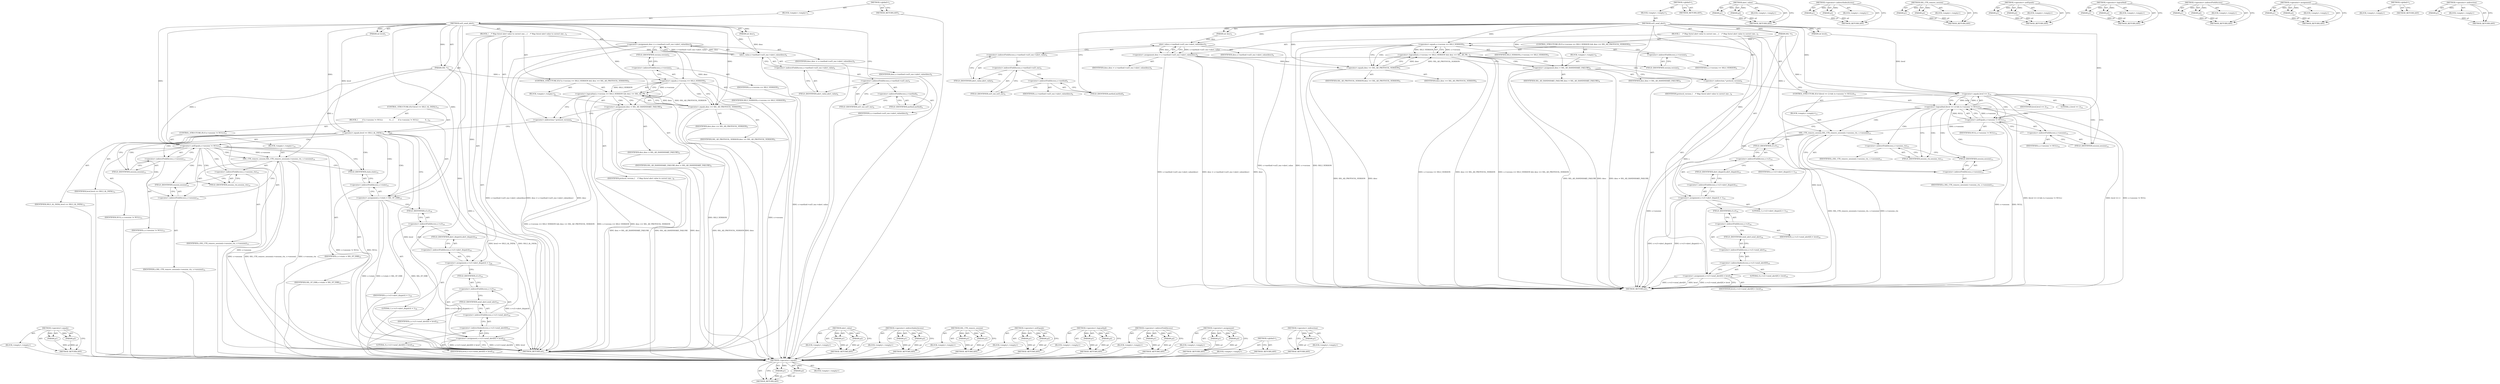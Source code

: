 digraph "&lt;operator&gt;.indirection" {
vulnerable_113 [label=<(METHOD,&lt;operator&gt;.equals)>];
vulnerable_114 [label=<(PARAM,p1)>];
vulnerable_115 [label=<(PARAM,p2)>];
vulnerable_116 [label=<(BLOCK,&lt;empty&gt;,&lt;empty&gt;)>];
vulnerable_117 [label=<(METHOD_RETURN,ANY)>];
vulnerable_6 [label=<(METHOD,&lt;global&gt;)<SUB>1</SUB>>];
vulnerable_7 [label=<(BLOCK,&lt;empty&gt;,&lt;empty&gt;)<SUB>1</SUB>>];
vulnerable_8 [label=<(METHOD,ssl3_send_alert)<SUB>1</SUB>>];
vulnerable_9 [label=<(PARAM,SSL *s)<SUB>1</SUB>>];
vulnerable_10 [label=<(PARAM,int level)<SUB>1</SUB>>];
vulnerable_11 [label=<(PARAM,int desc)<SUB>1</SUB>>];
vulnerable_12 [label=<(BLOCK,{
    /* Map tls/ssl alert value to correct one...,{
    /* Map tls/ssl alert value to correct one...)<SUB>2</SUB>>];
vulnerable_13 [label=<(&lt;operator&gt;.assignment,desc = s-&gt;method-&gt;ssl3_enc-&gt;alert_value(desc))<SUB>4</SUB>>];
vulnerable_14 [label=<(IDENTIFIER,desc,desc = s-&gt;method-&gt;ssl3_enc-&gt;alert_value(desc))<SUB>4</SUB>>];
vulnerable_15 [label=<(alert_value,s-&gt;method-&gt;ssl3_enc-&gt;alert_value(desc))<SUB>4</SUB>>];
vulnerable_16 [label=<(&lt;operator&gt;.indirectFieldAccess,s-&gt;method-&gt;ssl3_enc-&gt;alert_value)<SUB>4</SUB>>];
vulnerable_17 [label=<(&lt;operator&gt;.indirectFieldAccess,s-&gt;method-&gt;ssl3_enc)<SUB>4</SUB>>];
vulnerable_18 [label=<(&lt;operator&gt;.indirectFieldAccess,s-&gt;method)<SUB>4</SUB>>];
vulnerable_19 [label=<(IDENTIFIER,s,s-&gt;method-&gt;ssl3_enc-&gt;alert_value(desc))<SUB>4</SUB>>];
vulnerable_20 [label=<(FIELD_IDENTIFIER,method,method)<SUB>4</SUB>>];
vulnerable_21 [label=<(FIELD_IDENTIFIER,ssl3_enc,ssl3_enc)<SUB>4</SUB>>];
vulnerable_22 [label=<(FIELD_IDENTIFIER,alert_value,alert_value)<SUB>4</SUB>>];
vulnerable_23 [label=<(IDENTIFIER,desc,s-&gt;method-&gt;ssl3_enc-&gt;alert_value(desc))<SUB>4</SUB>>];
vulnerable_24 [label=<(CONTROL_STRUCTURE,IF,if (s-&gt;version == SSL3_VERSION &amp;&amp; desc == SSL_AD_PROTOCOL_VERSION))<SUB>5</SUB>>];
vulnerable_25 [label=<(&lt;operator&gt;.logicalAnd,s-&gt;version == SSL3_VERSION &amp;&amp; desc == SSL_AD_PR...)<SUB>5</SUB>>];
vulnerable_26 [label=<(&lt;operator&gt;.equals,s-&gt;version == SSL3_VERSION)<SUB>5</SUB>>];
vulnerable_27 [label=<(&lt;operator&gt;.indirectFieldAccess,s-&gt;version)<SUB>5</SUB>>];
vulnerable_28 [label=<(IDENTIFIER,s,s-&gt;version == SSL3_VERSION)<SUB>5</SUB>>];
vulnerable_29 [label=<(FIELD_IDENTIFIER,version,version)<SUB>5</SUB>>];
vulnerable_30 [label=<(IDENTIFIER,SSL3_VERSION,s-&gt;version == SSL3_VERSION)<SUB>5</SUB>>];
vulnerable_31 [label=<(&lt;operator&gt;.equals,desc == SSL_AD_PROTOCOL_VERSION)<SUB>5</SUB>>];
vulnerable_32 [label=<(IDENTIFIER,desc,desc == SSL_AD_PROTOCOL_VERSION)<SUB>5</SUB>>];
vulnerable_33 [label=<(IDENTIFIER,SSL_AD_PROTOCOL_VERSION,desc == SSL_AD_PROTOCOL_VERSION)<SUB>5</SUB>>];
vulnerable_34 [label=<(BLOCK,&lt;empty&gt;,&lt;empty&gt;)<SUB>6</SUB>>];
vulnerable_35 [label=<(&lt;operator&gt;.assignment,desc = SSL_AD_HANDSHAKE_FAILURE)<SUB>6</SUB>>];
vulnerable_36 [label=<(IDENTIFIER,desc,desc = SSL_AD_HANDSHAKE_FAILURE)<SUB>6</SUB>>];
vulnerable_37 [label=<(IDENTIFIER,SSL_AD_HANDSHAKE_FAILURE,desc = SSL_AD_HANDSHAKE_FAILURE)<SUB>6</SUB>>];
vulnerable_38 [label=<(&lt;operator&gt;.indirection,* protocol_version)<SUB>8</SUB>>];
vulnerable_39 [label=<(IDENTIFIER,protocol_version,{
    /* Map tls/ssl alert value to correct one...)<SUB>8</SUB>>];
vulnerable_40 [label=<(CONTROL_STRUCTURE,IF,if ((level == 2) &amp;&amp; (s-&gt;session != NULL)))<SUB>12</SUB>>];
vulnerable_41 [label=<(&lt;operator&gt;.logicalAnd,(level == 2) &amp;&amp; (s-&gt;session != NULL))<SUB>12</SUB>>];
vulnerable_42 [label=<(&lt;operator&gt;.equals,level == 2)<SUB>12</SUB>>];
vulnerable_43 [label=<(IDENTIFIER,level,level == 2)<SUB>12</SUB>>];
vulnerable_44 [label=<(LITERAL,2,level == 2)<SUB>12</SUB>>];
vulnerable_45 [label=<(&lt;operator&gt;.notEquals,s-&gt;session != NULL)<SUB>12</SUB>>];
vulnerable_46 [label=<(&lt;operator&gt;.indirectFieldAccess,s-&gt;session)<SUB>12</SUB>>];
vulnerable_47 [label=<(IDENTIFIER,s,s-&gt;session != NULL)<SUB>12</SUB>>];
vulnerable_48 [label=<(FIELD_IDENTIFIER,session,session)<SUB>12</SUB>>];
vulnerable_49 [label=<(IDENTIFIER,NULL,s-&gt;session != NULL)<SUB>12</SUB>>];
vulnerable_50 [label=<(BLOCK,&lt;empty&gt;,&lt;empty&gt;)<SUB>13</SUB>>];
vulnerable_51 [label=<(SSL_CTX_remove_session,SSL_CTX_remove_session(s-&gt;session_ctx, s-&gt;session))<SUB>13</SUB>>];
vulnerable_52 [label=<(&lt;operator&gt;.indirectFieldAccess,s-&gt;session_ctx)<SUB>13</SUB>>];
vulnerable_53 [label=<(IDENTIFIER,s,SSL_CTX_remove_session(s-&gt;session_ctx, s-&gt;session))<SUB>13</SUB>>];
vulnerable_54 [label=<(FIELD_IDENTIFIER,session_ctx,session_ctx)<SUB>13</SUB>>];
vulnerable_55 [label=<(&lt;operator&gt;.indirectFieldAccess,s-&gt;session)<SUB>13</SUB>>];
vulnerable_56 [label=<(IDENTIFIER,s,SSL_CTX_remove_session(s-&gt;session_ctx, s-&gt;session))<SUB>13</SUB>>];
vulnerable_57 [label=<(FIELD_IDENTIFIER,session,session)<SUB>13</SUB>>];
vulnerable_58 [label=<(&lt;operator&gt;.assignment,s-&gt;s3-&gt;alert_dispatch = 1)<SUB>15</SUB>>];
vulnerable_59 [label=<(&lt;operator&gt;.indirectFieldAccess,s-&gt;s3-&gt;alert_dispatch)<SUB>15</SUB>>];
vulnerable_60 [label=<(&lt;operator&gt;.indirectFieldAccess,s-&gt;s3)<SUB>15</SUB>>];
vulnerable_61 [label=<(IDENTIFIER,s,s-&gt;s3-&gt;alert_dispatch = 1)<SUB>15</SUB>>];
vulnerable_62 [label=<(FIELD_IDENTIFIER,s3,s3)<SUB>15</SUB>>];
vulnerable_63 [label=<(FIELD_IDENTIFIER,alert_dispatch,alert_dispatch)<SUB>15</SUB>>];
vulnerable_64 [label=<(LITERAL,1,s-&gt;s3-&gt;alert_dispatch = 1)<SUB>15</SUB>>];
vulnerable_65 [label=<(&lt;operator&gt;.assignment,s-&gt;s3-&gt;send_alert[0] = level)<SUB>16</SUB>>];
vulnerable_66 [label=<(&lt;operator&gt;.indirectIndexAccess,s-&gt;s3-&gt;send_alert[0])<SUB>16</SUB>>];
vulnerable_67 [label=<(&lt;operator&gt;.indirectFieldAccess,s-&gt;s3-&gt;send_alert)<SUB>16</SUB>>];
vulnerable_68 [label=<(&lt;operator&gt;.indirectFieldAccess,s-&gt;s3)<SUB>16</SUB>>];
vulnerable_69 [label=<(IDENTIFIER,s,s-&gt;s3-&gt;send_alert[0] = level)<SUB>16</SUB>>];
vulnerable_70 [label=<(FIELD_IDENTIFIER,s3,s3)<SUB>16</SUB>>];
vulnerable_71 [label=<(FIELD_IDENTIFIER,send_alert,send_alert)<SUB>16</SUB>>];
vulnerable_72 [label=<(LITERAL,0,s-&gt;s3-&gt;send_alert[0] = level)<SUB>16</SUB>>];
vulnerable_73 [label=<(IDENTIFIER,level,s-&gt;s3-&gt;send_alert[0] = level)<SUB>16</SUB>>];
vulnerable_74 [label=<(METHOD_RETURN,int)<SUB>1</SUB>>];
vulnerable_76 [label=<(METHOD_RETURN,ANY)<SUB>1</SUB>>];
vulnerable_98 [label=<(METHOD,alert_value)>];
vulnerable_99 [label=<(PARAM,p1)>];
vulnerable_100 [label=<(PARAM,p2)>];
vulnerable_101 [label=<(BLOCK,&lt;empty&gt;,&lt;empty&gt;)>];
vulnerable_102 [label=<(METHOD_RETURN,ANY)>];
vulnerable_132 [label=<(METHOD,&lt;operator&gt;.indirectIndexAccess)>];
vulnerable_133 [label=<(PARAM,p1)>];
vulnerable_134 [label=<(PARAM,p2)>];
vulnerable_135 [label=<(BLOCK,&lt;empty&gt;,&lt;empty&gt;)>];
vulnerable_136 [label=<(METHOD_RETURN,ANY)>];
vulnerable_127 [label=<(METHOD,SSL_CTX_remove_session)>];
vulnerable_128 [label=<(PARAM,p1)>];
vulnerable_129 [label=<(PARAM,p2)>];
vulnerable_130 [label=<(BLOCK,&lt;empty&gt;,&lt;empty&gt;)>];
vulnerable_131 [label=<(METHOD_RETURN,ANY)>];
vulnerable_122 [label=<(METHOD,&lt;operator&gt;.notEquals)>];
vulnerable_123 [label=<(PARAM,p1)>];
vulnerable_124 [label=<(PARAM,p2)>];
vulnerable_125 [label=<(BLOCK,&lt;empty&gt;,&lt;empty&gt;)>];
vulnerable_126 [label=<(METHOD_RETURN,ANY)>];
vulnerable_108 [label=<(METHOD,&lt;operator&gt;.logicalAnd)>];
vulnerable_109 [label=<(PARAM,p1)>];
vulnerable_110 [label=<(PARAM,p2)>];
vulnerable_111 [label=<(BLOCK,&lt;empty&gt;,&lt;empty&gt;)>];
vulnerable_112 [label=<(METHOD_RETURN,ANY)>];
vulnerable_103 [label=<(METHOD,&lt;operator&gt;.indirectFieldAccess)>];
vulnerable_104 [label=<(PARAM,p1)>];
vulnerable_105 [label=<(PARAM,p2)>];
vulnerable_106 [label=<(BLOCK,&lt;empty&gt;,&lt;empty&gt;)>];
vulnerable_107 [label=<(METHOD_RETURN,ANY)>];
vulnerable_93 [label=<(METHOD,&lt;operator&gt;.assignment)>];
vulnerable_94 [label=<(PARAM,p1)>];
vulnerable_95 [label=<(PARAM,p2)>];
vulnerable_96 [label=<(BLOCK,&lt;empty&gt;,&lt;empty&gt;)>];
vulnerable_97 [label=<(METHOD_RETURN,ANY)>];
vulnerable_87 [label=<(METHOD,&lt;global&gt;)<SUB>1</SUB>>];
vulnerable_88 [label=<(BLOCK,&lt;empty&gt;,&lt;empty&gt;)>];
vulnerable_89 [label=<(METHOD_RETURN,ANY)>];
vulnerable_118 [label=<(METHOD,&lt;operator&gt;.indirection)>];
vulnerable_119 [label=<(PARAM,p1)>];
vulnerable_120 [label=<(BLOCK,&lt;empty&gt;,&lt;empty&gt;)>];
vulnerable_121 [label=<(METHOD_RETURN,ANY)>];
fixed_119 [label=<(METHOD,&lt;operator&gt;.equals)>];
fixed_120 [label=<(PARAM,p1)>];
fixed_121 [label=<(PARAM,p2)>];
fixed_122 [label=<(BLOCK,&lt;empty&gt;,&lt;empty&gt;)>];
fixed_123 [label=<(METHOD_RETURN,ANY)>];
fixed_6 [label=<(METHOD,&lt;global&gt;)<SUB>1</SUB>>];
fixed_7 [label=<(BLOCK,&lt;empty&gt;,&lt;empty&gt;)<SUB>1</SUB>>];
fixed_8 [label=<(METHOD,ssl3_send_alert)<SUB>1</SUB>>];
fixed_9 [label=<(PARAM,SSL *s)<SUB>1</SUB>>];
fixed_10 [label=<(PARAM,int level)<SUB>1</SUB>>];
fixed_11 [label=<(PARAM,int desc)<SUB>1</SUB>>];
fixed_12 [label=<(BLOCK,{
    /* Map tls/ssl alert value to correct one...,{
    /* Map tls/ssl alert value to correct one...)<SUB>2</SUB>>];
fixed_13 [label=<(&lt;operator&gt;.assignment,desc = s-&gt;method-&gt;ssl3_enc-&gt;alert_value(desc))<SUB>4</SUB>>];
fixed_14 [label=<(IDENTIFIER,desc,desc = s-&gt;method-&gt;ssl3_enc-&gt;alert_value(desc))<SUB>4</SUB>>];
fixed_15 [label=<(alert_value,s-&gt;method-&gt;ssl3_enc-&gt;alert_value(desc))<SUB>4</SUB>>];
fixed_16 [label=<(&lt;operator&gt;.indirectFieldAccess,s-&gt;method-&gt;ssl3_enc-&gt;alert_value)<SUB>4</SUB>>];
fixed_17 [label=<(&lt;operator&gt;.indirectFieldAccess,s-&gt;method-&gt;ssl3_enc)<SUB>4</SUB>>];
fixed_18 [label=<(&lt;operator&gt;.indirectFieldAccess,s-&gt;method)<SUB>4</SUB>>];
fixed_19 [label=<(IDENTIFIER,s,s-&gt;method-&gt;ssl3_enc-&gt;alert_value(desc))<SUB>4</SUB>>];
fixed_20 [label=<(FIELD_IDENTIFIER,method,method)<SUB>4</SUB>>];
fixed_21 [label=<(FIELD_IDENTIFIER,ssl3_enc,ssl3_enc)<SUB>4</SUB>>];
fixed_22 [label=<(FIELD_IDENTIFIER,alert_value,alert_value)<SUB>4</SUB>>];
fixed_23 [label=<(IDENTIFIER,desc,s-&gt;method-&gt;ssl3_enc-&gt;alert_value(desc))<SUB>4</SUB>>];
fixed_24 [label=<(CONTROL_STRUCTURE,IF,if (s-&gt;version == SSL3_VERSION &amp;&amp; desc == SSL_AD_PROTOCOL_VERSION))<SUB>5</SUB>>];
fixed_25 [label=<(&lt;operator&gt;.logicalAnd,s-&gt;version == SSL3_VERSION &amp;&amp; desc == SSL_AD_PR...)<SUB>5</SUB>>];
fixed_26 [label=<(&lt;operator&gt;.equals,s-&gt;version == SSL3_VERSION)<SUB>5</SUB>>];
fixed_27 [label=<(&lt;operator&gt;.indirectFieldAccess,s-&gt;version)<SUB>5</SUB>>];
fixed_28 [label=<(IDENTIFIER,s,s-&gt;version == SSL3_VERSION)<SUB>5</SUB>>];
fixed_29 [label=<(FIELD_IDENTIFIER,version,version)<SUB>5</SUB>>];
fixed_30 [label=<(IDENTIFIER,SSL3_VERSION,s-&gt;version == SSL3_VERSION)<SUB>5</SUB>>];
fixed_31 [label=<(&lt;operator&gt;.equals,desc == SSL_AD_PROTOCOL_VERSION)<SUB>5</SUB>>];
fixed_32 [label=<(IDENTIFIER,desc,desc == SSL_AD_PROTOCOL_VERSION)<SUB>5</SUB>>];
fixed_33 [label=<(IDENTIFIER,SSL_AD_PROTOCOL_VERSION,desc == SSL_AD_PROTOCOL_VERSION)<SUB>5</SUB>>];
fixed_34 [label=<(BLOCK,&lt;empty&gt;,&lt;empty&gt;)<SUB>6</SUB>>];
fixed_35 [label=<(&lt;operator&gt;.assignment,desc = SSL_AD_HANDSHAKE_FAILURE)<SUB>6</SUB>>];
fixed_36 [label=<(IDENTIFIER,desc,desc = SSL_AD_HANDSHAKE_FAILURE)<SUB>6</SUB>>];
fixed_37 [label=<(IDENTIFIER,SSL_AD_HANDSHAKE_FAILURE,desc = SSL_AD_HANDSHAKE_FAILURE)<SUB>6</SUB>>];
fixed_38 [label=<(&lt;operator&gt;.indirection,* protocol_version)<SUB>8</SUB>>];
fixed_39 [label=<(IDENTIFIER,protocol_version,{
    /* Map tls/ssl alert value to correct one...)<SUB>8</SUB>>];
fixed_40 [label=<(CONTROL_STRUCTURE,IF,if (level == SSL3_AL_FATAL))<SUB>12</SUB>>];
fixed_41 [label=<(&lt;operator&gt;.equals,level == SSL3_AL_FATAL)<SUB>12</SUB>>];
fixed_42 [label=<(IDENTIFIER,level,level == SSL3_AL_FATAL)<SUB>12</SUB>>];
fixed_43 [label=<(IDENTIFIER,SSL3_AL_FATAL,level == SSL3_AL_FATAL)<SUB>12</SUB>>];
fixed_44 [label=<(BLOCK,{
        if (s-&gt;session != NULL)
            S...,{
        if (s-&gt;session != NULL)
            S...)<SUB>12</SUB>>];
fixed_45 [label=<(CONTROL_STRUCTURE,IF,if (s-&gt;session != NULL))<SUB>13</SUB>>];
fixed_46 [label=<(&lt;operator&gt;.notEquals,s-&gt;session != NULL)<SUB>13</SUB>>];
fixed_47 [label=<(&lt;operator&gt;.indirectFieldAccess,s-&gt;session)<SUB>13</SUB>>];
fixed_48 [label=<(IDENTIFIER,s,s-&gt;session != NULL)<SUB>13</SUB>>];
fixed_49 [label=<(FIELD_IDENTIFIER,session,session)<SUB>13</SUB>>];
fixed_50 [label=<(IDENTIFIER,NULL,s-&gt;session != NULL)<SUB>13</SUB>>];
fixed_51 [label=<(BLOCK,&lt;empty&gt;,&lt;empty&gt;)<SUB>14</SUB>>];
fixed_52 [label=<(SSL_CTX_remove_session,SSL_CTX_remove_session(s-&gt;session_ctx, s-&gt;session))<SUB>14</SUB>>];
fixed_53 [label=<(&lt;operator&gt;.indirectFieldAccess,s-&gt;session_ctx)<SUB>14</SUB>>];
fixed_54 [label=<(IDENTIFIER,s,SSL_CTX_remove_session(s-&gt;session_ctx, s-&gt;session))<SUB>14</SUB>>];
fixed_55 [label=<(FIELD_IDENTIFIER,session_ctx,session_ctx)<SUB>14</SUB>>];
fixed_56 [label=<(&lt;operator&gt;.indirectFieldAccess,s-&gt;session)<SUB>14</SUB>>];
fixed_57 [label=<(IDENTIFIER,s,SSL_CTX_remove_session(s-&gt;session_ctx, s-&gt;session))<SUB>14</SUB>>];
fixed_58 [label=<(FIELD_IDENTIFIER,session,session)<SUB>14</SUB>>];
fixed_59 [label=<(&lt;operator&gt;.assignment,s-&gt;state = SSL_ST_ERR)<SUB>15</SUB>>];
fixed_60 [label=<(&lt;operator&gt;.indirectFieldAccess,s-&gt;state)<SUB>15</SUB>>];
fixed_61 [label=<(IDENTIFIER,s,s-&gt;state = SSL_ST_ERR)<SUB>15</SUB>>];
fixed_62 [label=<(FIELD_IDENTIFIER,state,state)<SUB>15</SUB>>];
fixed_63 [label=<(IDENTIFIER,SSL_ST_ERR,s-&gt;state = SSL_ST_ERR)<SUB>15</SUB>>];
fixed_64 [label=<(&lt;operator&gt;.assignment,s-&gt;s3-&gt;alert_dispatch = 1)<SUB>18</SUB>>];
fixed_65 [label=<(&lt;operator&gt;.indirectFieldAccess,s-&gt;s3-&gt;alert_dispatch)<SUB>18</SUB>>];
fixed_66 [label=<(&lt;operator&gt;.indirectFieldAccess,s-&gt;s3)<SUB>18</SUB>>];
fixed_67 [label=<(IDENTIFIER,s,s-&gt;s3-&gt;alert_dispatch = 1)<SUB>18</SUB>>];
fixed_68 [label=<(FIELD_IDENTIFIER,s3,s3)<SUB>18</SUB>>];
fixed_69 [label=<(FIELD_IDENTIFIER,alert_dispatch,alert_dispatch)<SUB>18</SUB>>];
fixed_70 [label=<(LITERAL,1,s-&gt;s3-&gt;alert_dispatch = 1)<SUB>18</SUB>>];
fixed_71 [label=<(&lt;operator&gt;.assignment,s-&gt;s3-&gt;send_alert[0] = level)<SUB>19</SUB>>];
fixed_72 [label=<(&lt;operator&gt;.indirectIndexAccess,s-&gt;s3-&gt;send_alert[0])<SUB>19</SUB>>];
fixed_73 [label=<(&lt;operator&gt;.indirectFieldAccess,s-&gt;s3-&gt;send_alert)<SUB>19</SUB>>];
fixed_74 [label=<(&lt;operator&gt;.indirectFieldAccess,s-&gt;s3)<SUB>19</SUB>>];
fixed_75 [label=<(IDENTIFIER,s,s-&gt;s3-&gt;send_alert[0] = level)<SUB>19</SUB>>];
fixed_76 [label=<(FIELD_IDENTIFIER,s3,s3)<SUB>19</SUB>>];
fixed_77 [label=<(FIELD_IDENTIFIER,send_alert,send_alert)<SUB>19</SUB>>];
fixed_78 [label=<(LITERAL,0,s-&gt;s3-&gt;send_alert[0] = level)<SUB>19</SUB>>];
fixed_79 [label=<(IDENTIFIER,level,s-&gt;s3-&gt;send_alert[0] = level)<SUB>19</SUB>>];
fixed_80 [label=<(METHOD_RETURN,int)<SUB>1</SUB>>];
fixed_82 [label=<(METHOD_RETURN,ANY)<SUB>1</SUB>>];
fixed_104 [label=<(METHOD,alert_value)>];
fixed_105 [label=<(PARAM,p1)>];
fixed_106 [label=<(PARAM,p2)>];
fixed_107 [label=<(BLOCK,&lt;empty&gt;,&lt;empty&gt;)>];
fixed_108 [label=<(METHOD_RETURN,ANY)>];
fixed_138 [label=<(METHOD,&lt;operator&gt;.indirectIndexAccess)>];
fixed_139 [label=<(PARAM,p1)>];
fixed_140 [label=<(PARAM,p2)>];
fixed_141 [label=<(BLOCK,&lt;empty&gt;,&lt;empty&gt;)>];
fixed_142 [label=<(METHOD_RETURN,ANY)>];
fixed_133 [label=<(METHOD,SSL_CTX_remove_session)>];
fixed_134 [label=<(PARAM,p1)>];
fixed_135 [label=<(PARAM,p2)>];
fixed_136 [label=<(BLOCK,&lt;empty&gt;,&lt;empty&gt;)>];
fixed_137 [label=<(METHOD_RETURN,ANY)>];
fixed_128 [label=<(METHOD,&lt;operator&gt;.notEquals)>];
fixed_129 [label=<(PARAM,p1)>];
fixed_130 [label=<(PARAM,p2)>];
fixed_131 [label=<(BLOCK,&lt;empty&gt;,&lt;empty&gt;)>];
fixed_132 [label=<(METHOD_RETURN,ANY)>];
fixed_114 [label=<(METHOD,&lt;operator&gt;.logicalAnd)>];
fixed_115 [label=<(PARAM,p1)>];
fixed_116 [label=<(PARAM,p2)>];
fixed_117 [label=<(BLOCK,&lt;empty&gt;,&lt;empty&gt;)>];
fixed_118 [label=<(METHOD_RETURN,ANY)>];
fixed_109 [label=<(METHOD,&lt;operator&gt;.indirectFieldAccess)>];
fixed_110 [label=<(PARAM,p1)>];
fixed_111 [label=<(PARAM,p2)>];
fixed_112 [label=<(BLOCK,&lt;empty&gt;,&lt;empty&gt;)>];
fixed_113 [label=<(METHOD_RETURN,ANY)>];
fixed_99 [label=<(METHOD,&lt;operator&gt;.assignment)>];
fixed_100 [label=<(PARAM,p1)>];
fixed_101 [label=<(PARAM,p2)>];
fixed_102 [label=<(BLOCK,&lt;empty&gt;,&lt;empty&gt;)>];
fixed_103 [label=<(METHOD_RETURN,ANY)>];
fixed_93 [label=<(METHOD,&lt;global&gt;)<SUB>1</SUB>>];
fixed_94 [label=<(BLOCK,&lt;empty&gt;,&lt;empty&gt;)>];
fixed_95 [label=<(METHOD_RETURN,ANY)>];
fixed_124 [label=<(METHOD,&lt;operator&gt;.indirection)>];
fixed_125 [label=<(PARAM,p1)>];
fixed_126 [label=<(BLOCK,&lt;empty&gt;,&lt;empty&gt;)>];
fixed_127 [label=<(METHOD_RETURN,ANY)>];
vulnerable_113 -> vulnerable_114  [key=0, label="AST: "];
vulnerable_113 -> vulnerable_114  [key=1, label="DDG: "];
vulnerable_113 -> vulnerable_116  [key=0, label="AST: "];
vulnerable_113 -> vulnerable_115  [key=0, label="AST: "];
vulnerable_113 -> vulnerable_115  [key=1, label="DDG: "];
vulnerable_113 -> vulnerable_117  [key=0, label="AST: "];
vulnerable_113 -> vulnerable_117  [key=1, label="CFG: "];
vulnerable_114 -> vulnerable_117  [key=0, label="DDG: p1"];
vulnerable_115 -> vulnerable_117  [key=0, label="DDG: p2"];
vulnerable_6 -> vulnerable_7  [key=0, label="AST: "];
vulnerable_6 -> vulnerable_76  [key=0, label="AST: "];
vulnerable_6 -> vulnerable_76  [key=1, label="CFG: "];
vulnerable_7 -> vulnerable_8  [key=0, label="AST: "];
vulnerable_8 -> vulnerable_9  [key=0, label="AST: "];
vulnerable_8 -> vulnerable_9  [key=1, label="DDG: "];
vulnerable_8 -> vulnerable_10  [key=0, label="AST: "];
vulnerable_8 -> vulnerable_10  [key=1, label="DDG: "];
vulnerable_8 -> vulnerable_11  [key=0, label="AST: "];
vulnerable_8 -> vulnerable_11  [key=1, label="DDG: "];
vulnerable_8 -> vulnerable_12  [key=0, label="AST: "];
vulnerable_8 -> vulnerable_74  [key=0, label="AST: "];
vulnerable_8 -> vulnerable_20  [key=0, label="CFG: "];
vulnerable_8 -> vulnerable_58  [key=0, label="DDG: "];
vulnerable_8 -> vulnerable_65  [key=0, label="DDG: "];
vulnerable_8 -> vulnerable_15  [key=0, label="DDG: "];
vulnerable_8 -> vulnerable_35  [key=0, label="DDG: "];
vulnerable_8 -> vulnerable_26  [key=0, label="DDG: "];
vulnerable_8 -> vulnerable_31  [key=0, label="DDG: "];
vulnerable_8 -> vulnerable_42  [key=0, label="DDG: "];
vulnerable_8 -> vulnerable_45  [key=0, label="DDG: "];
vulnerable_9 -> vulnerable_74  [key=0, label="DDG: s"];
vulnerable_9 -> vulnerable_26  [key=0, label="DDG: s"];
vulnerable_9 -> vulnerable_45  [key=0, label="DDG: s"];
vulnerable_9 -> vulnerable_51  [key=0, label="DDG: s"];
vulnerable_10 -> vulnerable_42  [key=0, label="DDG: level"];
vulnerable_11 -> vulnerable_15  [key=0, label="DDG: desc"];
vulnerable_12 -> vulnerable_13  [key=0, label="AST: "];
vulnerable_12 -> vulnerable_24  [key=0, label="AST: "];
vulnerable_12 -> vulnerable_38  [key=0, label="AST: "];
vulnerable_12 -> vulnerable_40  [key=0, label="AST: "];
vulnerable_12 -> vulnerable_58  [key=0, label="AST: "];
vulnerable_12 -> vulnerable_65  [key=0, label="AST: "];
vulnerable_13 -> vulnerable_14  [key=0, label="AST: "];
vulnerable_13 -> vulnerable_15  [key=0, label="AST: "];
vulnerable_13 -> vulnerable_29  [key=0, label="CFG: "];
vulnerable_13 -> vulnerable_74  [key=0, label="DDG: desc"];
vulnerable_13 -> vulnerable_74  [key=1, label="DDG: s-&gt;method-&gt;ssl3_enc-&gt;alert_value(desc)"];
vulnerable_13 -> vulnerable_74  [key=2, label="DDG: desc = s-&gt;method-&gt;ssl3_enc-&gt;alert_value(desc)"];
vulnerable_13 -> vulnerable_31  [key=0, label="DDG: desc"];
vulnerable_15 -> vulnerable_16  [key=0, label="AST: "];
vulnerable_15 -> vulnerable_23  [key=0, label="AST: "];
vulnerable_15 -> vulnerable_13  [key=0, label="CFG: "];
vulnerable_15 -> vulnerable_13  [key=1, label="DDG: s-&gt;method-&gt;ssl3_enc-&gt;alert_value"];
vulnerable_15 -> vulnerable_13  [key=2, label="DDG: desc"];
vulnerable_15 -> vulnerable_74  [key=0, label="DDG: s-&gt;method-&gt;ssl3_enc-&gt;alert_value"];
vulnerable_16 -> vulnerable_17  [key=0, label="AST: "];
vulnerable_16 -> vulnerable_22  [key=0, label="AST: "];
vulnerable_16 -> vulnerable_15  [key=0, label="CFG: "];
vulnerable_17 -> vulnerable_18  [key=0, label="AST: "];
vulnerable_17 -> vulnerable_21  [key=0, label="AST: "];
vulnerable_17 -> vulnerable_22  [key=0, label="CFG: "];
vulnerable_18 -> vulnerable_19  [key=0, label="AST: "];
vulnerable_18 -> vulnerable_20  [key=0, label="AST: "];
vulnerable_18 -> vulnerable_21  [key=0, label="CFG: "];
vulnerable_20 -> vulnerable_18  [key=0, label="CFG: "];
vulnerable_21 -> vulnerable_17  [key=0, label="CFG: "];
vulnerable_22 -> vulnerable_16  [key=0, label="CFG: "];
vulnerable_24 -> vulnerable_25  [key=0, label="AST: "];
vulnerable_24 -> vulnerable_34  [key=0, label="AST: "];
vulnerable_25 -> vulnerable_26  [key=0, label="AST: "];
vulnerable_25 -> vulnerable_31  [key=0, label="AST: "];
vulnerable_25 -> vulnerable_35  [key=0, label="CFG: "];
vulnerable_25 -> vulnerable_35  [key=1, label="CDG: "];
vulnerable_25 -> vulnerable_38  [key=0, label="CFG: "];
vulnerable_25 -> vulnerable_74  [key=0, label="DDG: s-&gt;version == SSL3_VERSION"];
vulnerable_25 -> vulnerable_74  [key=1, label="DDG: desc == SSL_AD_PROTOCOL_VERSION"];
vulnerable_25 -> vulnerable_74  [key=2, label="DDG: s-&gt;version == SSL3_VERSION &amp;&amp; desc == SSL_AD_PROTOCOL_VERSION"];
vulnerable_26 -> vulnerable_27  [key=0, label="AST: "];
vulnerable_26 -> vulnerable_30  [key=0, label="AST: "];
vulnerable_26 -> vulnerable_25  [key=0, label="CFG: "];
vulnerable_26 -> vulnerable_25  [key=1, label="DDG: s-&gt;version"];
vulnerable_26 -> vulnerable_25  [key=2, label="DDG: SSL3_VERSION"];
vulnerable_26 -> vulnerable_31  [key=0, label="CFG: "];
vulnerable_26 -> vulnerable_31  [key=1, label="CDG: "];
vulnerable_26 -> vulnerable_74  [key=0, label="DDG: s-&gt;version"];
vulnerable_26 -> vulnerable_74  [key=1, label="DDG: SSL3_VERSION"];
vulnerable_27 -> vulnerable_28  [key=0, label="AST: "];
vulnerable_27 -> vulnerable_29  [key=0, label="AST: "];
vulnerable_27 -> vulnerable_26  [key=0, label="CFG: "];
vulnerable_29 -> vulnerable_27  [key=0, label="CFG: "];
vulnerable_31 -> vulnerable_32  [key=0, label="AST: "];
vulnerable_31 -> vulnerable_33  [key=0, label="AST: "];
vulnerable_31 -> vulnerable_25  [key=0, label="CFG: "];
vulnerable_31 -> vulnerable_25  [key=1, label="DDG: desc"];
vulnerable_31 -> vulnerable_25  [key=2, label="DDG: SSL_AD_PROTOCOL_VERSION"];
vulnerable_31 -> vulnerable_74  [key=0, label="DDG: desc"];
vulnerable_31 -> vulnerable_74  [key=1, label="DDG: SSL_AD_PROTOCOL_VERSION"];
vulnerable_34 -> vulnerable_35  [key=0, label="AST: "];
vulnerable_35 -> vulnerable_36  [key=0, label="AST: "];
vulnerable_35 -> vulnerable_37  [key=0, label="AST: "];
vulnerable_35 -> vulnerable_38  [key=0, label="CFG: "];
vulnerable_35 -> vulnerable_74  [key=0, label="DDG: desc"];
vulnerable_35 -> vulnerable_74  [key=1, label="DDG: desc = SSL_AD_HANDSHAKE_FAILURE"];
vulnerable_35 -> vulnerable_74  [key=2, label="DDG: SSL_AD_HANDSHAKE_FAILURE"];
vulnerable_38 -> vulnerable_39  [key=0, label="AST: "];
vulnerable_38 -> vulnerable_42  [key=0, label="CFG: "];
vulnerable_40 -> vulnerable_41  [key=0, label="AST: "];
vulnerable_40 -> vulnerable_50  [key=0, label="AST: "];
vulnerable_41 -> vulnerable_42  [key=0, label="AST: "];
vulnerable_41 -> vulnerable_45  [key=0, label="AST: "];
vulnerable_41 -> vulnerable_54  [key=0, label="CFG: "];
vulnerable_41 -> vulnerable_54  [key=1, label="CDG: "];
vulnerable_41 -> vulnerable_62  [key=0, label="CFG: "];
vulnerable_41 -> vulnerable_74  [key=0, label="DDG: level == 2"];
vulnerable_41 -> vulnerable_74  [key=1, label="DDG: s-&gt;session != NULL"];
vulnerable_41 -> vulnerable_74  [key=2, label="DDG: (level == 2) &amp;&amp; (s-&gt;session != NULL)"];
vulnerable_41 -> vulnerable_51  [key=0, label="CDG: "];
vulnerable_41 -> vulnerable_57  [key=0, label="CDG: "];
vulnerable_41 -> vulnerable_52  [key=0, label="CDG: "];
vulnerable_41 -> vulnerable_55  [key=0, label="CDG: "];
vulnerable_42 -> vulnerable_43  [key=0, label="AST: "];
vulnerable_42 -> vulnerable_44  [key=0, label="AST: "];
vulnerable_42 -> vulnerable_41  [key=0, label="CFG: "];
vulnerable_42 -> vulnerable_41  [key=1, label="DDG: level"];
vulnerable_42 -> vulnerable_41  [key=2, label="DDG: 2"];
vulnerable_42 -> vulnerable_48  [key=0, label="CFG: "];
vulnerable_42 -> vulnerable_48  [key=1, label="CDG: "];
vulnerable_42 -> vulnerable_65  [key=0, label="DDG: level"];
vulnerable_42 -> vulnerable_46  [key=0, label="CDG: "];
vulnerable_42 -> vulnerable_45  [key=0, label="CDG: "];
vulnerable_45 -> vulnerable_46  [key=0, label="AST: "];
vulnerable_45 -> vulnerable_49  [key=0, label="AST: "];
vulnerable_45 -> vulnerable_41  [key=0, label="CFG: "];
vulnerable_45 -> vulnerable_41  [key=1, label="DDG: s-&gt;session"];
vulnerable_45 -> vulnerable_41  [key=2, label="DDG: NULL"];
vulnerable_45 -> vulnerable_74  [key=0, label="DDG: s-&gt;session"];
vulnerable_45 -> vulnerable_74  [key=1, label="DDG: NULL"];
vulnerable_45 -> vulnerable_51  [key=0, label="DDG: s-&gt;session"];
vulnerable_46 -> vulnerable_47  [key=0, label="AST: "];
vulnerable_46 -> vulnerable_48  [key=0, label="AST: "];
vulnerable_46 -> vulnerable_45  [key=0, label="CFG: "];
vulnerable_48 -> vulnerable_46  [key=0, label="CFG: "];
vulnerable_50 -> vulnerable_51  [key=0, label="AST: "];
vulnerable_51 -> vulnerable_52  [key=0, label="AST: "];
vulnerable_51 -> vulnerable_55  [key=0, label="AST: "];
vulnerable_51 -> vulnerable_62  [key=0, label="CFG: "];
vulnerable_51 -> vulnerable_74  [key=0, label="DDG: s-&gt;session_ctx"];
vulnerable_51 -> vulnerable_74  [key=1, label="DDG: s-&gt;session"];
vulnerable_51 -> vulnerable_74  [key=2, label="DDG: SSL_CTX_remove_session(s-&gt;session_ctx, s-&gt;session)"];
vulnerable_52 -> vulnerable_53  [key=0, label="AST: "];
vulnerable_52 -> vulnerable_54  [key=0, label="AST: "];
vulnerable_52 -> vulnerable_57  [key=0, label="CFG: "];
vulnerable_54 -> vulnerable_52  [key=0, label="CFG: "];
vulnerable_55 -> vulnerable_56  [key=0, label="AST: "];
vulnerable_55 -> vulnerable_57  [key=0, label="AST: "];
vulnerable_55 -> vulnerable_51  [key=0, label="CFG: "];
vulnerable_57 -> vulnerable_55  [key=0, label="CFG: "];
vulnerable_58 -> vulnerable_59  [key=0, label="AST: "];
vulnerable_58 -> vulnerable_64  [key=0, label="AST: "];
vulnerable_58 -> vulnerable_70  [key=0, label="CFG: "];
vulnerable_58 -> vulnerable_74  [key=0, label="DDG: s-&gt;s3-&gt;alert_dispatch"];
vulnerable_58 -> vulnerable_74  [key=1, label="DDG: s-&gt;s3-&gt;alert_dispatch = 1"];
vulnerable_59 -> vulnerable_60  [key=0, label="AST: "];
vulnerable_59 -> vulnerable_63  [key=0, label="AST: "];
vulnerable_59 -> vulnerable_58  [key=0, label="CFG: "];
vulnerable_60 -> vulnerable_61  [key=0, label="AST: "];
vulnerable_60 -> vulnerable_62  [key=0, label="AST: "];
vulnerable_60 -> vulnerable_63  [key=0, label="CFG: "];
vulnerable_62 -> vulnerable_60  [key=0, label="CFG: "];
vulnerable_63 -> vulnerable_59  [key=0, label="CFG: "];
vulnerable_65 -> vulnerable_66  [key=0, label="AST: "];
vulnerable_65 -> vulnerable_73  [key=0, label="AST: "];
vulnerable_65 -> vulnerable_74  [key=0, label="CFG: "];
vulnerable_65 -> vulnerable_74  [key=1, label="DDG: s-&gt;s3-&gt;send_alert[0]"];
vulnerable_65 -> vulnerable_74  [key=2, label="DDG: level"];
vulnerable_65 -> vulnerable_74  [key=3, label="DDG: s-&gt;s3-&gt;send_alert[0] = level"];
vulnerable_66 -> vulnerable_67  [key=0, label="AST: "];
vulnerable_66 -> vulnerable_72  [key=0, label="AST: "];
vulnerable_66 -> vulnerable_65  [key=0, label="CFG: "];
vulnerable_67 -> vulnerable_68  [key=0, label="AST: "];
vulnerable_67 -> vulnerable_71  [key=0, label="AST: "];
vulnerable_67 -> vulnerable_66  [key=0, label="CFG: "];
vulnerable_68 -> vulnerable_69  [key=0, label="AST: "];
vulnerable_68 -> vulnerable_70  [key=0, label="AST: "];
vulnerable_68 -> vulnerable_71  [key=0, label="CFG: "];
vulnerable_70 -> vulnerable_68  [key=0, label="CFG: "];
vulnerable_71 -> vulnerable_67  [key=0, label="CFG: "];
vulnerable_98 -> vulnerable_99  [key=0, label="AST: "];
vulnerable_98 -> vulnerable_99  [key=1, label="DDG: "];
vulnerable_98 -> vulnerable_101  [key=0, label="AST: "];
vulnerable_98 -> vulnerable_100  [key=0, label="AST: "];
vulnerable_98 -> vulnerable_100  [key=1, label="DDG: "];
vulnerable_98 -> vulnerable_102  [key=0, label="AST: "];
vulnerable_98 -> vulnerable_102  [key=1, label="CFG: "];
vulnerable_99 -> vulnerable_102  [key=0, label="DDG: p1"];
vulnerable_100 -> vulnerable_102  [key=0, label="DDG: p2"];
vulnerable_132 -> vulnerable_133  [key=0, label="AST: "];
vulnerable_132 -> vulnerable_133  [key=1, label="DDG: "];
vulnerable_132 -> vulnerable_135  [key=0, label="AST: "];
vulnerable_132 -> vulnerable_134  [key=0, label="AST: "];
vulnerable_132 -> vulnerable_134  [key=1, label="DDG: "];
vulnerable_132 -> vulnerable_136  [key=0, label="AST: "];
vulnerable_132 -> vulnerable_136  [key=1, label="CFG: "];
vulnerable_133 -> vulnerable_136  [key=0, label="DDG: p1"];
vulnerable_134 -> vulnerable_136  [key=0, label="DDG: p2"];
vulnerable_127 -> vulnerable_128  [key=0, label="AST: "];
vulnerable_127 -> vulnerable_128  [key=1, label="DDG: "];
vulnerable_127 -> vulnerable_130  [key=0, label="AST: "];
vulnerable_127 -> vulnerable_129  [key=0, label="AST: "];
vulnerable_127 -> vulnerable_129  [key=1, label="DDG: "];
vulnerable_127 -> vulnerable_131  [key=0, label="AST: "];
vulnerable_127 -> vulnerable_131  [key=1, label="CFG: "];
vulnerable_128 -> vulnerable_131  [key=0, label="DDG: p1"];
vulnerable_129 -> vulnerable_131  [key=0, label="DDG: p2"];
vulnerable_122 -> vulnerable_123  [key=0, label="AST: "];
vulnerable_122 -> vulnerable_123  [key=1, label="DDG: "];
vulnerable_122 -> vulnerable_125  [key=0, label="AST: "];
vulnerable_122 -> vulnerable_124  [key=0, label="AST: "];
vulnerable_122 -> vulnerable_124  [key=1, label="DDG: "];
vulnerable_122 -> vulnerable_126  [key=0, label="AST: "];
vulnerable_122 -> vulnerable_126  [key=1, label="CFG: "];
vulnerable_123 -> vulnerable_126  [key=0, label="DDG: p1"];
vulnerable_124 -> vulnerable_126  [key=0, label="DDG: p2"];
vulnerable_108 -> vulnerable_109  [key=0, label="AST: "];
vulnerable_108 -> vulnerable_109  [key=1, label="DDG: "];
vulnerable_108 -> vulnerable_111  [key=0, label="AST: "];
vulnerable_108 -> vulnerable_110  [key=0, label="AST: "];
vulnerable_108 -> vulnerable_110  [key=1, label="DDG: "];
vulnerable_108 -> vulnerable_112  [key=0, label="AST: "];
vulnerable_108 -> vulnerable_112  [key=1, label="CFG: "];
vulnerable_109 -> vulnerable_112  [key=0, label="DDG: p1"];
vulnerable_110 -> vulnerable_112  [key=0, label="DDG: p2"];
vulnerable_103 -> vulnerable_104  [key=0, label="AST: "];
vulnerable_103 -> vulnerable_104  [key=1, label="DDG: "];
vulnerable_103 -> vulnerable_106  [key=0, label="AST: "];
vulnerable_103 -> vulnerable_105  [key=0, label="AST: "];
vulnerable_103 -> vulnerable_105  [key=1, label="DDG: "];
vulnerable_103 -> vulnerable_107  [key=0, label="AST: "];
vulnerable_103 -> vulnerable_107  [key=1, label="CFG: "];
vulnerable_104 -> vulnerable_107  [key=0, label="DDG: p1"];
vulnerable_105 -> vulnerable_107  [key=0, label="DDG: p2"];
vulnerable_93 -> vulnerable_94  [key=0, label="AST: "];
vulnerable_93 -> vulnerable_94  [key=1, label="DDG: "];
vulnerable_93 -> vulnerable_96  [key=0, label="AST: "];
vulnerable_93 -> vulnerable_95  [key=0, label="AST: "];
vulnerable_93 -> vulnerable_95  [key=1, label="DDG: "];
vulnerable_93 -> vulnerable_97  [key=0, label="AST: "];
vulnerable_93 -> vulnerable_97  [key=1, label="CFG: "];
vulnerable_94 -> vulnerable_97  [key=0, label="DDG: p1"];
vulnerable_95 -> vulnerable_97  [key=0, label="DDG: p2"];
vulnerable_87 -> vulnerable_88  [key=0, label="AST: "];
vulnerable_87 -> vulnerable_89  [key=0, label="AST: "];
vulnerable_87 -> vulnerable_89  [key=1, label="CFG: "];
vulnerable_118 -> vulnerable_119  [key=0, label="AST: "];
vulnerable_118 -> vulnerable_119  [key=1, label="DDG: "];
vulnerable_118 -> vulnerable_120  [key=0, label="AST: "];
vulnerable_118 -> vulnerable_121  [key=0, label="AST: "];
vulnerable_118 -> vulnerable_121  [key=1, label="CFG: "];
vulnerable_119 -> vulnerable_121  [key=0, label="DDG: p1"];
fixed_119 -> fixed_120  [key=0, label="AST: "];
fixed_119 -> fixed_120  [key=1, label="DDG: "];
fixed_119 -> fixed_122  [key=0, label="AST: "];
fixed_119 -> fixed_121  [key=0, label="AST: "];
fixed_119 -> fixed_121  [key=1, label="DDG: "];
fixed_119 -> fixed_123  [key=0, label="AST: "];
fixed_119 -> fixed_123  [key=1, label="CFG: "];
fixed_120 -> fixed_123  [key=0, label="DDG: p1"];
fixed_121 -> fixed_123  [key=0, label="DDG: p2"];
fixed_122 -> vulnerable_113  [key=0];
fixed_123 -> vulnerable_113  [key=0];
fixed_6 -> fixed_7  [key=0, label="AST: "];
fixed_6 -> fixed_82  [key=0, label="AST: "];
fixed_6 -> fixed_82  [key=1, label="CFG: "];
fixed_7 -> fixed_8  [key=0, label="AST: "];
fixed_8 -> fixed_9  [key=0, label="AST: "];
fixed_8 -> fixed_9  [key=1, label="DDG: "];
fixed_8 -> fixed_10  [key=0, label="AST: "];
fixed_8 -> fixed_10  [key=1, label="DDG: "];
fixed_8 -> fixed_11  [key=0, label="AST: "];
fixed_8 -> fixed_11  [key=1, label="DDG: "];
fixed_8 -> fixed_12  [key=0, label="AST: "];
fixed_8 -> fixed_80  [key=0, label="AST: "];
fixed_8 -> fixed_20  [key=0, label="CFG: "];
fixed_8 -> fixed_64  [key=0, label="DDG: "];
fixed_8 -> fixed_71  [key=0, label="DDG: "];
fixed_8 -> fixed_15  [key=0, label="DDG: "];
fixed_8 -> fixed_35  [key=0, label="DDG: "];
fixed_8 -> fixed_41  [key=0, label="DDG: "];
fixed_8 -> fixed_59  [key=0, label="DDG: "];
fixed_8 -> fixed_26  [key=0, label="DDG: "];
fixed_8 -> fixed_31  [key=0, label="DDG: "];
fixed_8 -> fixed_46  [key=0, label="DDG: "];
fixed_9 -> fixed_80  [key=0, label="DDG: s"];
fixed_9 -> fixed_26  [key=0, label="DDG: s"];
fixed_9 -> fixed_46  [key=0, label="DDG: s"];
fixed_9 -> fixed_52  [key=0, label="DDG: s"];
fixed_10 -> fixed_41  [key=0, label="DDG: level"];
fixed_11 -> fixed_15  [key=0, label="DDG: desc"];
fixed_12 -> fixed_13  [key=0, label="AST: "];
fixed_12 -> fixed_24  [key=0, label="AST: "];
fixed_12 -> fixed_38  [key=0, label="AST: "];
fixed_12 -> fixed_40  [key=0, label="AST: "];
fixed_12 -> fixed_64  [key=0, label="AST: "];
fixed_12 -> fixed_71  [key=0, label="AST: "];
fixed_13 -> fixed_14  [key=0, label="AST: "];
fixed_13 -> fixed_15  [key=0, label="AST: "];
fixed_13 -> fixed_29  [key=0, label="CFG: "];
fixed_13 -> fixed_80  [key=0, label="DDG: desc"];
fixed_13 -> fixed_80  [key=1, label="DDG: s-&gt;method-&gt;ssl3_enc-&gt;alert_value(desc)"];
fixed_13 -> fixed_80  [key=2, label="DDG: desc = s-&gt;method-&gt;ssl3_enc-&gt;alert_value(desc)"];
fixed_13 -> fixed_31  [key=0, label="DDG: desc"];
fixed_14 -> vulnerable_113  [key=0];
fixed_15 -> fixed_16  [key=0, label="AST: "];
fixed_15 -> fixed_23  [key=0, label="AST: "];
fixed_15 -> fixed_13  [key=0, label="CFG: "];
fixed_15 -> fixed_13  [key=1, label="DDG: s-&gt;method-&gt;ssl3_enc-&gt;alert_value"];
fixed_15 -> fixed_13  [key=2, label="DDG: desc"];
fixed_15 -> fixed_80  [key=0, label="DDG: s-&gt;method-&gt;ssl3_enc-&gt;alert_value"];
fixed_16 -> fixed_17  [key=0, label="AST: "];
fixed_16 -> fixed_22  [key=0, label="AST: "];
fixed_16 -> fixed_15  [key=0, label="CFG: "];
fixed_17 -> fixed_18  [key=0, label="AST: "];
fixed_17 -> fixed_21  [key=0, label="AST: "];
fixed_17 -> fixed_22  [key=0, label="CFG: "];
fixed_18 -> fixed_19  [key=0, label="AST: "];
fixed_18 -> fixed_20  [key=0, label="AST: "];
fixed_18 -> fixed_21  [key=0, label="CFG: "];
fixed_19 -> vulnerable_113  [key=0];
fixed_20 -> fixed_18  [key=0, label="CFG: "];
fixed_21 -> fixed_17  [key=0, label="CFG: "];
fixed_22 -> fixed_16  [key=0, label="CFG: "];
fixed_23 -> vulnerable_113  [key=0];
fixed_24 -> fixed_25  [key=0, label="AST: "];
fixed_24 -> fixed_34  [key=0, label="AST: "];
fixed_25 -> fixed_26  [key=0, label="AST: "];
fixed_25 -> fixed_31  [key=0, label="AST: "];
fixed_25 -> fixed_35  [key=0, label="CFG: "];
fixed_25 -> fixed_35  [key=1, label="CDG: "];
fixed_25 -> fixed_38  [key=0, label="CFG: "];
fixed_25 -> fixed_80  [key=0, label="DDG: s-&gt;version == SSL3_VERSION"];
fixed_25 -> fixed_80  [key=1, label="DDG: desc == SSL_AD_PROTOCOL_VERSION"];
fixed_25 -> fixed_80  [key=2, label="DDG: s-&gt;version == SSL3_VERSION &amp;&amp; desc == SSL_AD_PROTOCOL_VERSION"];
fixed_26 -> fixed_27  [key=0, label="AST: "];
fixed_26 -> fixed_30  [key=0, label="AST: "];
fixed_26 -> fixed_25  [key=0, label="CFG: "];
fixed_26 -> fixed_25  [key=1, label="DDG: s-&gt;version"];
fixed_26 -> fixed_25  [key=2, label="DDG: SSL3_VERSION"];
fixed_26 -> fixed_31  [key=0, label="CFG: "];
fixed_26 -> fixed_31  [key=1, label="CDG: "];
fixed_26 -> fixed_80  [key=0, label="DDG: s-&gt;version"];
fixed_26 -> fixed_80  [key=1, label="DDG: SSL3_VERSION"];
fixed_27 -> fixed_28  [key=0, label="AST: "];
fixed_27 -> fixed_29  [key=0, label="AST: "];
fixed_27 -> fixed_26  [key=0, label="CFG: "];
fixed_28 -> vulnerable_113  [key=0];
fixed_29 -> fixed_27  [key=0, label="CFG: "];
fixed_30 -> vulnerable_113  [key=0];
fixed_31 -> fixed_32  [key=0, label="AST: "];
fixed_31 -> fixed_33  [key=0, label="AST: "];
fixed_31 -> fixed_25  [key=0, label="CFG: "];
fixed_31 -> fixed_25  [key=1, label="DDG: desc"];
fixed_31 -> fixed_25  [key=2, label="DDG: SSL_AD_PROTOCOL_VERSION"];
fixed_31 -> fixed_80  [key=0, label="DDG: desc"];
fixed_31 -> fixed_80  [key=1, label="DDG: SSL_AD_PROTOCOL_VERSION"];
fixed_32 -> vulnerable_113  [key=0];
fixed_33 -> vulnerable_113  [key=0];
fixed_34 -> fixed_35  [key=0, label="AST: "];
fixed_35 -> fixed_36  [key=0, label="AST: "];
fixed_35 -> fixed_37  [key=0, label="AST: "];
fixed_35 -> fixed_38  [key=0, label="CFG: "];
fixed_35 -> fixed_80  [key=0, label="DDG: desc"];
fixed_35 -> fixed_80  [key=1, label="DDG: desc = SSL_AD_HANDSHAKE_FAILURE"];
fixed_35 -> fixed_80  [key=2, label="DDG: SSL_AD_HANDSHAKE_FAILURE"];
fixed_36 -> vulnerable_113  [key=0];
fixed_37 -> vulnerable_113  [key=0];
fixed_38 -> fixed_39  [key=0, label="AST: "];
fixed_38 -> fixed_41  [key=0, label="CFG: "];
fixed_39 -> vulnerable_113  [key=0];
fixed_40 -> fixed_41  [key=0, label="AST: "];
fixed_40 -> fixed_44  [key=0, label="AST: "];
fixed_41 -> fixed_42  [key=0, label="AST: "];
fixed_41 -> fixed_43  [key=0, label="AST: "];
fixed_41 -> fixed_49  [key=0, label="CFG: "];
fixed_41 -> fixed_49  [key=1, label="CDG: "];
fixed_41 -> fixed_68  [key=0, label="CFG: "];
fixed_41 -> fixed_80  [key=0, label="DDG: level == SSL3_AL_FATAL"];
fixed_41 -> fixed_80  [key=1, label="DDG: SSL3_AL_FATAL"];
fixed_41 -> fixed_71  [key=0, label="DDG: level"];
fixed_41 -> fixed_47  [key=0, label="CDG: "];
fixed_41 -> fixed_60  [key=0, label="CDG: "];
fixed_41 -> fixed_59  [key=0, label="CDG: "];
fixed_41 -> fixed_46  [key=0, label="CDG: "];
fixed_41 -> fixed_62  [key=0, label="CDG: "];
fixed_42 -> vulnerable_113  [key=0];
fixed_43 -> vulnerable_113  [key=0];
fixed_44 -> fixed_45  [key=0, label="AST: "];
fixed_44 -> fixed_59  [key=0, label="AST: "];
fixed_45 -> fixed_46  [key=0, label="AST: "];
fixed_45 -> fixed_51  [key=0, label="AST: "];
fixed_46 -> fixed_47  [key=0, label="AST: "];
fixed_46 -> fixed_50  [key=0, label="AST: "];
fixed_46 -> fixed_55  [key=0, label="CFG: "];
fixed_46 -> fixed_55  [key=1, label="CDG: "];
fixed_46 -> fixed_62  [key=0, label="CFG: "];
fixed_46 -> fixed_80  [key=0, label="DDG: s-&gt;session"];
fixed_46 -> fixed_80  [key=1, label="DDG: s-&gt;session != NULL"];
fixed_46 -> fixed_80  [key=2, label="DDG: NULL"];
fixed_46 -> fixed_52  [key=0, label="DDG: s-&gt;session"];
fixed_46 -> fixed_52  [key=1, label="CDG: "];
fixed_46 -> fixed_58  [key=0, label="CDG: "];
fixed_46 -> fixed_53  [key=0, label="CDG: "];
fixed_46 -> fixed_56  [key=0, label="CDG: "];
fixed_47 -> fixed_48  [key=0, label="AST: "];
fixed_47 -> fixed_49  [key=0, label="AST: "];
fixed_47 -> fixed_46  [key=0, label="CFG: "];
fixed_48 -> vulnerable_113  [key=0];
fixed_49 -> fixed_47  [key=0, label="CFG: "];
fixed_50 -> vulnerable_113  [key=0];
fixed_51 -> fixed_52  [key=0, label="AST: "];
fixed_52 -> fixed_53  [key=0, label="AST: "];
fixed_52 -> fixed_56  [key=0, label="AST: "];
fixed_52 -> fixed_62  [key=0, label="CFG: "];
fixed_52 -> fixed_80  [key=0, label="DDG: s-&gt;session_ctx"];
fixed_52 -> fixed_80  [key=1, label="DDG: s-&gt;session"];
fixed_52 -> fixed_80  [key=2, label="DDG: SSL_CTX_remove_session(s-&gt;session_ctx, s-&gt;session)"];
fixed_53 -> fixed_54  [key=0, label="AST: "];
fixed_53 -> fixed_55  [key=0, label="AST: "];
fixed_53 -> fixed_58  [key=0, label="CFG: "];
fixed_54 -> vulnerable_113  [key=0];
fixed_55 -> fixed_53  [key=0, label="CFG: "];
fixed_56 -> fixed_57  [key=0, label="AST: "];
fixed_56 -> fixed_58  [key=0, label="AST: "];
fixed_56 -> fixed_52  [key=0, label="CFG: "];
fixed_57 -> vulnerable_113  [key=0];
fixed_58 -> fixed_56  [key=0, label="CFG: "];
fixed_59 -> fixed_60  [key=0, label="AST: "];
fixed_59 -> fixed_63  [key=0, label="AST: "];
fixed_59 -> fixed_68  [key=0, label="CFG: "];
fixed_59 -> fixed_80  [key=0, label="DDG: s-&gt;state"];
fixed_59 -> fixed_80  [key=1, label="DDG: s-&gt;state = SSL_ST_ERR"];
fixed_59 -> fixed_80  [key=2, label="DDG: SSL_ST_ERR"];
fixed_60 -> fixed_61  [key=0, label="AST: "];
fixed_60 -> fixed_62  [key=0, label="AST: "];
fixed_60 -> fixed_59  [key=0, label="CFG: "];
fixed_61 -> vulnerable_113  [key=0];
fixed_62 -> fixed_60  [key=0, label="CFG: "];
fixed_63 -> vulnerable_113  [key=0];
fixed_64 -> fixed_65  [key=0, label="AST: "];
fixed_64 -> fixed_70  [key=0, label="AST: "];
fixed_64 -> fixed_76  [key=0, label="CFG: "];
fixed_64 -> fixed_80  [key=0, label="DDG: s-&gt;s3-&gt;alert_dispatch"];
fixed_64 -> fixed_80  [key=1, label="DDG: s-&gt;s3-&gt;alert_dispatch = 1"];
fixed_65 -> fixed_66  [key=0, label="AST: "];
fixed_65 -> fixed_69  [key=0, label="AST: "];
fixed_65 -> fixed_64  [key=0, label="CFG: "];
fixed_66 -> fixed_67  [key=0, label="AST: "];
fixed_66 -> fixed_68  [key=0, label="AST: "];
fixed_66 -> fixed_69  [key=0, label="CFG: "];
fixed_67 -> vulnerable_113  [key=0];
fixed_68 -> fixed_66  [key=0, label="CFG: "];
fixed_69 -> fixed_65  [key=0, label="CFG: "];
fixed_70 -> vulnerable_113  [key=0];
fixed_71 -> fixed_72  [key=0, label="AST: "];
fixed_71 -> fixed_79  [key=0, label="AST: "];
fixed_71 -> fixed_80  [key=0, label="CFG: "];
fixed_71 -> fixed_80  [key=1, label="DDG: s-&gt;s3-&gt;send_alert[0]"];
fixed_71 -> fixed_80  [key=2, label="DDG: level"];
fixed_71 -> fixed_80  [key=3, label="DDG: s-&gt;s3-&gt;send_alert[0] = level"];
fixed_72 -> fixed_73  [key=0, label="AST: "];
fixed_72 -> fixed_78  [key=0, label="AST: "];
fixed_72 -> fixed_71  [key=0, label="CFG: "];
fixed_73 -> fixed_74  [key=0, label="AST: "];
fixed_73 -> fixed_77  [key=0, label="AST: "];
fixed_73 -> fixed_72  [key=0, label="CFG: "];
fixed_74 -> fixed_75  [key=0, label="AST: "];
fixed_74 -> fixed_76  [key=0, label="AST: "];
fixed_74 -> fixed_77  [key=0, label="CFG: "];
fixed_75 -> vulnerable_113  [key=0];
fixed_76 -> fixed_74  [key=0, label="CFG: "];
fixed_77 -> fixed_73  [key=0, label="CFG: "];
fixed_78 -> vulnerable_113  [key=0];
fixed_79 -> vulnerable_113  [key=0];
fixed_80 -> vulnerable_113  [key=0];
fixed_82 -> vulnerable_113  [key=0];
fixed_104 -> fixed_105  [key=0, label="AST: "];
fixed_104 -> fixed_105  [key=1, label="DDG: "];
fixed_104 -> fixed_107  [key=0, label="AST: "];
fixed_104 -> fixed_106  [key=0, label="AST: "];
fixed_104 -> fixed_106  [key=1, label="DDG: "];
fixed_104 -> fixed_108  [key=0, label="AST: "];
fixed_104 -> fixed_108  [key=1, label="CFG: "];
fixed_105 -> fixed_108  [key=0, label="DDG: p1"];
fixed_106 -> fixed_108  [key=0, label="DDG: p2"];
fixed_107 -> vulnerable_113  [key=0];
fixed_108 -> vulnerable_113  [key=0];
fixed_138 -> fixed_139  [key=0, label="AST: "];
fixed_138 -> fixed_139  [key=1, label="DDG: "];
fixed_138 -> fixed_141  [key=0, label="AST: "];
fixed_138 -> fixed_140  [key=0, label="AST: "];
fixed_138 -> fixed_140  [key=1, label="DDG: "];
fixed_138 -> fixed_142  [key=0, label="AST: "];
fixed_138 -> fixed_142  [key=1, label="CFG: "];
fixed_139 -> fixed_142  [key=0, label="DDG: p1"];
fixed_140 -> fixed_142  [key=0, label="DDG: p2"];
fixed_141 -> vulnerable_113  [key=0];
fixed_142 -> vulnerable_113  [key=0];
fixed_133 -> fixed_134  [key=0, label="AST: "];
fixed_133 -> fixed_134  [key=1, label="DDG: "];
fixed_133 -> fixed_136  [key=0, label="AST: "];
fixed_133 -> fixed_135  [key=0, label="AST: "];
fixed_133 -> fixed_135  [key=1, label="DDG: "];
fixed_133 -> fixed_137  [key=0, label="AST: "];
fixed_133 -> fixed_137  [key=1, label="CFG: "];
fixed_134 -> fixed_137  [key=0, label="DDG: p1"];
fixed_135 -> fixed_137  [key=0, label="DDG: p2"];
fixed_136 -> vulnerable_113  [key=0];
fixed_137 -> vulnerable_113  [key=0];
fixed_128 -> fixed_129  [key=0, label="AST: "];
fixed_128 -> fixed_129  [key=1, label="DDG: "];
fixed_128 -> fixed_131  [key=0, label="AST: "];
fixed_128 -> fixed_130  [key=0, label="AST: "];
fixed_128 -> fixed_130  [key=1, label="DDG: "];
fixed_128 -> fixed_132  [key=0, label="AST: "];
fixed_128 -> fixed_132  [key=1, label="CFG: "];
fixed_129 -> fixed_132  [key=0, label="DDG: p1"];
fixed_130 -> fixed_132  [key=0, label="DDG: p2"];
fixed_131 -> vulnerable_113  [key=0];
fixed_132 -> vulnerable_113  [key=0];
fixed_114 -> fixed_115  [key=0, label="AST: "];
fixed_114 -> fixed_115  [key=1, label="DDG: "];
fixed_114 -> fixed_117  [key=0, label="AST: "];
fixed_114 -> fixed_116  [key=0, label="AST: "];
fixed_114 -> fixed_116  [key=1, label="DDG: "];
fixed_114 -> fixed_118  [key=0, label="AST: "];
fixed_114 -> fixed_118  [key=1, label="CFG: "];
fixed_115 -> fixed_118  [key=0, label="DDG: p1"];
fixed_116 -> fixed_118  [key=0, label="DDG: p2"];
fixed_117 -> vulnerable_113  [key=0];
fixed_118 -> vulnerable_113  [key=0];
fixed_109 -> fixed_110  [key=0, label="AST: "];
fixed_109 -> fixed_110  [key=1, label="DDG: "];
fixed_109 -> fixed_112  [key=0, label="AST: "];
fixed_109 -> fixed_111  [key=0, label="AST: "];
fixed_109 -> fixed_111  [key=1, label="DDG: "];
fixed_109 -> fixed_113  [key=0, label="AST: "];
fixed_109 -> fixed_113  [key=1, label="CFG: "];
fixed_110 -> fixed_113  [key=0, label="DDG: p1"];
fixed_111 -> fixed_113  [key=0, label="DDG: p2"];
fixed_112 -> vulnerable_113  [key=0];
fixed_113 -> vulnerable_113  [key=0];
fixed_99 -> fixed_100  [key=0, label="AST: "];
fixed_99 -> fixed_100  [key=1, label="DDG: "];
fixed_99 -> fixed_102  [key=0, label="AST: "];
fixed_99 -> fixed_101  [key=0, label="AST: "];
fixed_99 -> fixed_101  [key=1, label="DDG: "];
fixed_99 -> fixed_103  [key=0, label="AST: "];
fixed_99 -> fixed_103  [key=1, label="CFG: "];
fixed_100 -> fixed_103  [key=0, label="DDG: p1"];
fixed_101 -> fixed_103  [key=0, label="DDG: p2"];
fixed_102 -> vulnerable_113  [key=0];
fixed_103 -> vulnerable_113  [key=0];
fixed_93 -> fixed_94  [key=0, label="AST: "];
fixed_93 -> fixed_95  [key=0, label="AST: "];
fixed_93 -> fixed_95  [key=1, label="CFG: "];
fixed_94 -> vulnerable_113  [key=0];
fixed_95 -> vulnerable_113  [key=0];
fixed_124 -> fixed_125  [key=0, label="AST: "];
fixed_124 -> fixed_125  [key=1, label="DDG: "];
fixed_124 -> fixed_126  [key=0, label="AST: "];
fixed_124 -> fixed_127  [key=0, label="AST: "];
fixed_124 -> fixed_127  [key=1, label="CFG: "];
fixed_125 -> fixed_127  [key=0, label="DDG: p1"];
fixed_126 -> vulnerable_113  [key=0];
fixed_127 -> vulnerable_113  [key=0];
}
